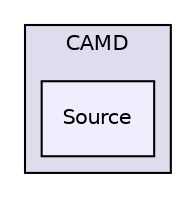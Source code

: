 digraph "libs/SuiteSparse/CAMD/Source" {
  compound=true
  node [ fontsize="10", fontname="Helvetica"];
  edge [ labelfontsize="10", labelfontname="Helvetica"];
  subgraph clusterdir_0d2f14468283fe2e16dc4d572860ced4 {
    graph [ bgcolor="#ddddee", pencolor="black", label="CAMD" fontname="Helvetica", fontsize="10", URL="dir_0d2f14468283fe2e16dc4d572860ced4.html"]
  dir_9933fc07f71950e0b169a763605767dd [shape=box, label="Source", style="filled", fillcolor="#eeeeff", pencolor="black", URL="dir_9933fc07f71950e0b169a763605767dd.html"];
  }
}

